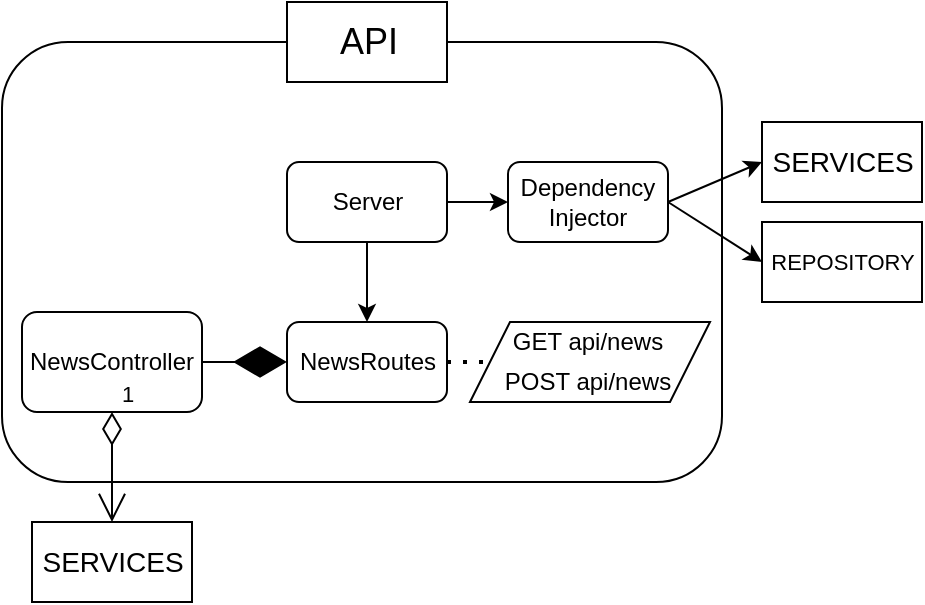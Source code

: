 <mxfile version="13.7.8" type="device"><diagram id="NOaD-QAIPuV8auPZ-npR" name="Page-1"><mxGraphModel dx="2062" dy="723" grid="1" gridSize="10" guides="1" tooltips="1" connect="1" arrows="1" fold="1" page="1" pageScale="1" pageWidth="827" pageHeight="1169" math="0" shadow="0"><root><mxCell id="0"/><mxCell id="1" parent="0"/><mxCell id="TSuNkAKG4ymHgD9iREYA-23" value="" style="rounded=1;whiteSpace=wrap;html=1;" vertex="1" parent="1"><mxGeometry x="120" y="60" width="360" height="220" as="geometry"/></mxCell><mxCell id="TSuNkAKG4ymHgD9iREYA-2" value="&lt;font style=&quot;font-size: 18px&quot;&gt;API&lt;/font&gt;" style="html=1;" vertex="1" parent="1"><mxGeometry x="262.5" y="40" width="80" height="40" as="geometry"/></mxCell><mxCell id="TSuNkAKG4ymHgD9iREYA-10" style="edgeStyle=orthogonalEdgeStyle;rounded=0;orthogonalLoop=1;jettySize=auto;html=1;entryX=0.5;entryY=0;entryDx=0;entryDy=0;" edge="1" parent="1" source="TSuNkAKG4ymHgD9iREYA-3" target="TSuNkAKG4ymHgD9iREYA-4"><mxGeometry relative="1" as="geometry"/></mxCell><mxCell id="TSuNkAKG4ymHgD9iREYA-15" style="edgeStyle=orthogonalEdgeStyle;rounded=0;orthogonalLoop=1;jettySize=auto;html=1;" edge="1" parent="1" source="TSuNkAKG4ymHgD9iREYA-3" target="TSuNkAKG4ymHgD9iREYA-14"><mxGeometry relative="1" as="geometry"/></mxCell><mxCell id="TSuNkAKG4ymHgD9iREYA-3" value="Server" style="rounded=1;whiteSpace=wrap;html=1;" vertex="1" parent="1"><mxGeometry x="262.5" y="120" width="80" height="40" as="geometry"/></mxCell><mxCell id="TSuNkAKG4ymHgD9iREYA-4" value="NewsRoutes" style="rounded=1;whiteSpace=wrap;html=1;" vertex="1" parent="1"><mxGeometry x="262.5" y="200" width="80" height="40" as="geometry"/></mxCell><mxCell id="TSuNkAKG4ymHgD9iREYA-9" value="NewsController" style="rounded=1;whiteSpace=wrap;html=1;" vertex="1" parent="1"><mxGeometry x="130" y="195" width="90" height="50" as="geometry"/></mxCell><mxCell id="TSuNkAKG4ymHgD9iREYA-12" value="" style="endArrow=diamondThin;endFill=1;endSize=24;html=1;entryX=0;entryY=0.5;entryDx=0;entryDy=0;exitX=1;exitY=0.5;exitDx=0;exitDy=0;" edge="1" parent="1" source="TSuNkAKG4ymHgD9iREYA-9" target="TSuNkAKG4ymHgD9iREYA-4"><mxGeometry width="160" relative="1" as="geometry"><mxPoint x="130" y="270" as="sourcePoint"/><mxPoint x="290" y="270" as="targetPoint"/></mxGeometry></mxCell><mxCell id="TSuNkAKG4ymHgD9iREYA-14" value="Dependency Injector" style="rounded=1;whiteSpace=wrap;html=1;" vertex="1" parent="1"><mxGeometry x="373" y="120" width="80" height="40" as="geometry"/></mxCell><mxCell id="TSuNkAKG4ymHgD9iREYA-17" value="&lt;font style=&quot;font-size: 14px&quot;&gt;SERVICES&lt;/font&gt;" style="html=1;" vertex="1" parent="1"><mxGeometry x="500" y="100" width="80" height="40" as="geometry"/></mxCell><mxCell id="TSuNkAKG4ymHgD9iREYA-18" value="&lt;font style=&quot;font-size: 11px&quot;&gt;REPOSITORY&lt;/font&gt;" style="html=1;" vertex="1" parent="1"><mxGeometry x="500" y="150" width="80" height="40" as="geometry"/></mxCell><mxCell id="TSuNkAKG4ymHgD9iREYA-19" value="" style="endArrow=classic;html=1;entryX=0;entryY=0.5;entryDx=0;entryDy=0;exitX=1;exitY=0.5;exitDx=0;exitDy=0;" edge="1" parent="1" source="TSuNkAKG4ymHgD9iREYA-14" target="TSuNkAKG4ymHgD9iREYA-18"><mxGeometry width="50" height="50" relative="1" as="geometry"><mxPoint x="390" y="300" as="sourcePoint"/><mxPoint x="440" y="250" as="targetPoint"/></mxGeometry></mxCell><mxCell id="TSuNkAKG4ymHgD9iREYA-20" value="" style="endArrow=classic;html=1;entryX=0;entryY=0.5;entryDx=0;entryDy=0;exitX=1;exitY=0.5;exitDx=0;exitDy=0;" edge="1" parent="1" source="TSuNkAKG4ymHgD9iREYA-14" target="TSuNkAKG4ymHgD9iREYA-17"><mxGeometry width="50" height="50" relative="1" as="geometry"><mxPoint x="390" y="300" as="sourcePoint"/><mxPoint x="440" y="250" as="targetPoint"/></mxGeometry></mxCell><mxCell id="TSuNkAKG4ymHgD9iREYA-21" value="" style="shape=parallelogram;perimeter=parallelogramPerimeter;whiteSpace=wrap;html=1;fixedSize=1;" vertex="1" parent="1"><mxGeometry x="354" y="200" width="120" height="40" as="geometry"/></mxCell><mxCell id="TSuNkAKG4ymHgD9iREYA-6" value="GET api/news" style="text;html=1;strokeColor=none;fillColor=none;align=center;verticalAlign=middle;whiteSpace=wrap;rounded=0;" vertex="1" parent="1"><mxGeometry x="370" y="200" width="86" height="20" as="geometry"/></mxCell><mxCell id="TSuNkAKG4ymHgD9iREYA-8" value="POST api/news" style="text;html=1;strokeColor=none;fillColor=none;align=center;verticalAlign=middle;whiteSpace=wrap;rounded=0;" vertex="1" parent="1"><mxGeometry x="370" y="220" width="86" height="20" as="geometry"/></mxCell><mxCell id="TSuNkAKG4ymHgD9iREYA-22" value="" style="endArrow=none;dashed=1;html=1;dashPattern=1 3;strokeWidth=2;entryX=0;entryY=0.5;entryDx=0;entryDy=0;exitX=1;exitY=0.5;exitDx=0;exitDy=0;" edge="1" parent="1" source="TSuNkAKG4ymHgD9iREYA-4" target="TSuNkAKG4ymHgD9iREYA-21"><mxGeometry width="50" height="50" relative="1" as="geometry"><mxPoint x="390" y="300" as="sourcePoint"/><mxPoint x="440" y="250" as="targetPoint"/></mxGeometry></mxCell><mxCell id="TSuNkAKG4ymHgD9iREYA-28" value="1" style="endArrow=open;html=1;endSize=12;startArrow=diamondThin;startSize=14;startFill=0;edgeStyle=orthogonalEdgeStyle;align=left;verticalAlign=bottom;exitX=0.5;exitY=1;exitDx=0;exitDy=0;entryX=0.5;entryY=0;entryDx=0;entryDy=0;" edge="1" parent="1" source="TSuNkAKG4ymHgD9iREYA-9" target="TSuNkAKG4ymHgD9iREYA-29"><mxGeometry x="-1" y="3" relative="1" as="geometry"><mxPoint x="490" y="350" as="sourcePoint"/><mxPoint x="175" y="320" as="targetPoint"/></mxGeometry></mxCell><mxCell id="TSuNkAKG4ymHgD9iREYA-29" value="&lt;font style=&quot;font-size: 14px&quot;&gt;SERVICES&lt;/font&gt;" style="html=1;" vertex="1" parent="1"><mxGeometry x="135" y="300" width="80" height="40" as="geometry"/></mxCell></root></mxGraphModel></diagram></mxfile>